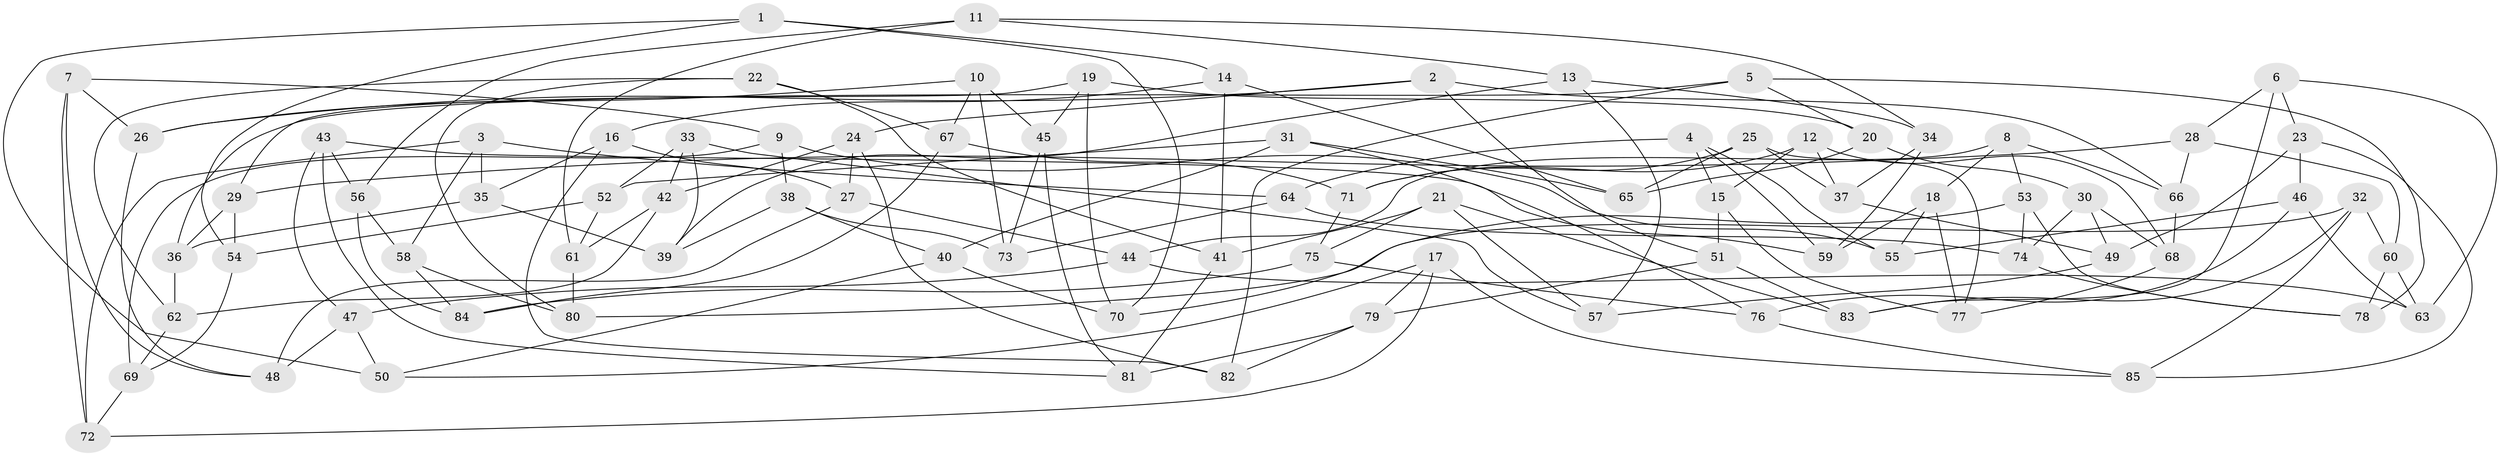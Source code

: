// coarse degree distribution, {6: 0.6122448979591837, 5: 0.12244897959183673, 4: 0.2653061224489796}
// Generated by graph-tools (version 1.1) at 2025/24/03/03/25 07:24:29]
// undirected, 85 vertices, 170 edges
graph export_dot {
graph [start="1"]
  node [color=gray90,style=filled];
  1;
  2;
  3;
  4;
  5;
  6;
  7;
  8;
  9;
  10;
  11;
  12;
  13;
  14;
  15;
  16;
  17;
  18;
  19;
  20;
  21;
  22;
  23;
  24;
  25;
  26;
  27;
  28;
  29;
  30;
  31;
  32;
  33;
  34;
  35;
  36;
  37;
  38;
  39;
  40;
  41;
  42;
  43;
  44;
  45;
  46;
  47;
  48;
  49;
  50;
  51;
  52;
  53;
  54;
  55;
  56;
  57;
  58;
  59;
  60;
  61;
  62;
  63;
  64;
  65;
  66;
  67;
  68;
  69;
  70;
  71;
  72;
  73;
  74;
  75;
  76;
  77;
  78;
  79;
  80;
  81;
  82;
  83;
  84;
  85;
  1 -- 14;
  1 -- 50;
  1 -- 54;
  1 -- 70;
  2 -- 24;
  2 -- 51;
  2 -- 26;
  2 -- 66;
  3 -- 35;
  3 -- 64;
  3 -- 72;
  3 -- 58;
  4 -- 15;
  4 -- 59;
  4 -- 64;
  4 -- 55;
  5 -- 20;
  5 -- 82;
  5 -- 78;
  5 -- 36;
  6 -- 23;
  6 -- 83;
  6 -- 28;
  6 -- 63;
  7 -- 26;
  7 -- 9;
  7 -- 72;
  7 -- 48;
  8 -- 44;
  8 -- 18;
  8 -- 66;
  8 -- 53;
  9 -- 69;
  9 -- 38;
  9 -- 55;
  10 -- 67;
  10 -- 45;
  10 -- 73;
  10 -- 26;
  11 -- 34;
  11 -- 13;
  11 -- 61;
  11 -- 56;
  12 -- 15;
  12 -- 68;
  12 -- 71;
  12 -- 37;
  13 -- 39;
  13 -- 57;
  13 -- 34;
  14 -- 41;
  14 -- 65;
  14 -- 16;
  15 -- 51;
  15 -- 77;
  16 -- 82;
  16 -- 35;
  16 -- 27;
  17 -- 72;
  17 -- 50;
  17 -- 85;
  17 -- 79;
  18 -- 55;
  18 -- 59;
  18 -- 77;
  19 -- 20;
  19 -- 29;
  19 -- 45;
  19 -- 70;
  20 -- 65;
  20 -- 30;
  21 -- 83;
  21 -- 57;
  21 -- 41;
  21 -- 75;
  22 -- 67;
  22 -- 80;
  22 -- 41;
  22 -- 62;
  23 -- 46;
  23 -- 85;
  23 -- 49;
  24 -- 42;
  24 -- 82;
  24 -- 27;
  25 -- 37;
  25 -- 77;
  25 -- 71;
  25 -- 65;
  26 -- 48;
  27 -- 44;
  27 -- 48;
  28 -- 29;
  28 -- 60;
  28 -- 66;
  29 -- 54;
  29 -- 36;
  30 -- 49;
  30 -- 68;
  30 -- 74;
  31 -- 65;
  31 -- 40;
  31 -- 52;
  31 -- 76;
  32 -- 80;
  32 -- 83;
  32 -- 85;
  32 -- 60;
  33 -- 42;
  33 -- 57;
  33 -- 39;
  33 -- 52;
  34 -- 37;
  34 -- 59;
  35 -- 39;
  35 -- 36;
  36 -- 62;
  37 -- 49;
  38 -- 39;
  38 -- 73;
  38 -- 40;
  40 -- 70;
  40 -- 50;
  41 -- 81;
  42 -- 61;
  42 -- 62;
  43 -- 81;
  43 -- 47;
  43 -- 59;
  43 -- 56;
  44 -- 63;
  44 -- 47;
  45 -- 73;
  45 -- 81;
  46 -- 63;
  46 -- 55;
  46 -- 76;
  47 -- 50;
  47 -- 48;
  49 -- 57;
  51 -- 83;
  51 -- 79;
  52 -- 54;
  52 -- 61;
  53 -- 70;
  53 -- 78;
  53 -- 74;
  54 -- 69;
  56 -- 84;
  56 -- 58;
  58 -- 80;
  58 -- 84;
  60 -- 78;
  60 -- 63;
  61 -- 80;
  62 -- 69;
  64 -- 74;
  64 -- 73;
  66 -- 68;
  67 -- 71;
  67 -- 84;
  68 -- 77;
  69 -- 72;
  71 -- 75;
  74 -- 78;
  75 -- 84;
  75 -- 76;
  76 -- 85;
  79 -- 82;
  79 -- 81;
}
